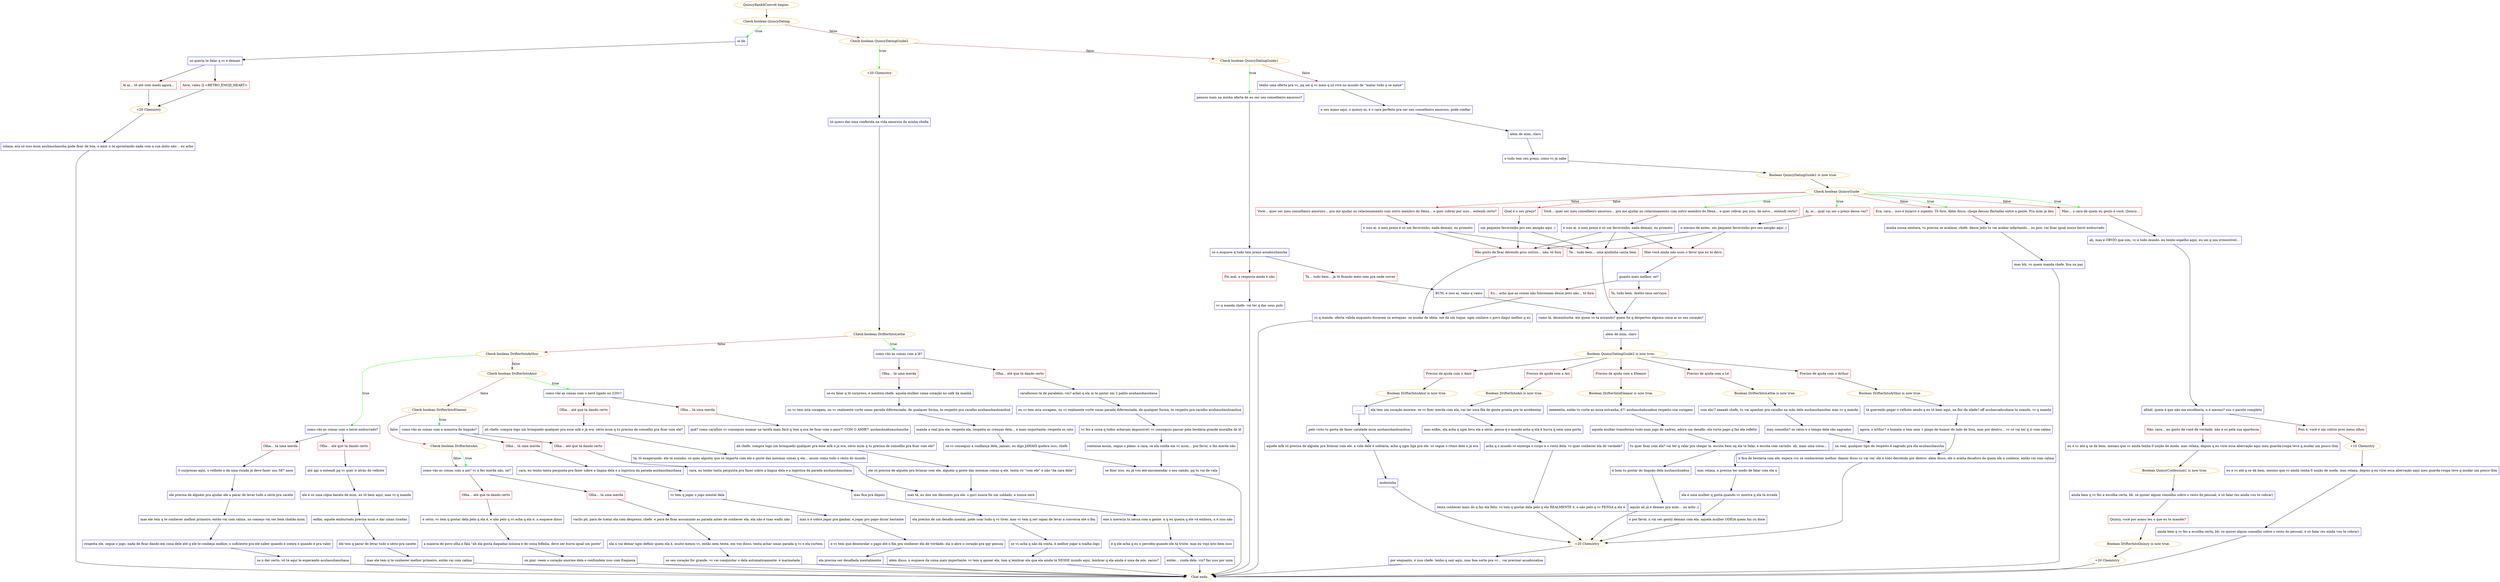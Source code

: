 digraph {
	"QuincyRank4Convo6 begins." [color=orange];
		"QuincyRank4Convo6 begins." -> j3584470309;
	j3584470309 [label="Check boolean QuincyDating",color=orange];
		j3584470309 -> j503908337 [label=true,color=green];
		j3584470309 -> j3491569830 [label=false,color=brown];
	j503908337 [label="oi bb",shape=box,color=blue];
		j503908337 -> j2443425973;
	j3491569830 [label="Check boolean QuincyDatingGuide2",color=orange];
		j3491569830 -> j3773604314 [label=true,color=green];
		j3491569830 -> j2786259275 [label=false,color=brown];
	j2443425973 [label="só queria te falar q vc é demais",shape=box,color=blue];
		j2443425973 -> j1159423089;
		j2443425973 -> j2326537123;
	j3773604314 [label="+20 Chemistry",color=orange];
		j3773604314 -> j1069799249;
	j2786259275 [label="Check boolean QuincyDatingGuide1",color=orange];
		j2786259275 -> j527494135 [label=true,color=green];
		j2786259275 -> j2575345745 [label=false,color=brown];
	j1159423089 [label="Ai ai… tô até com medo agora…",shape=box,color=red];
		j1159423089 -> j2477141069;
	j2326537123 [label="Aww, valeu Q <RETRO_EMOJI_HEART>",shape=box,color=red];
		j2326537123 -> j2477141069;
	j1069799249 [label="só quero dar uma conferida na vida amorosa da minha chefia",shape=box,color=blue];
		j1069799249 -> j827990467;
	j527494135 [label="pensou mais na minha oferta de eu ser seu conselheiro amoroso?",shape=box,color=blue];
		j527494135 -> j3068800474;
	j2575345745 [label="tenho uma oferta pra vc, pq sei q vc meio q só vive no mundo de \"matar tudo q se mexe\"",shape=box,color=blue];
		j2575345745 -> j2287309888;
	j2477141069 [label="+20 Chemistry",color=orange];
		j2477141069 -> j2892701303;
	j827990467 [label="Check boolean DrifterIntoLettie",color=orange];
		j827990467 -> j965358088 [label=true,color=green];
		j827990467 -> j3407252241 [label=false,color=brown];
	j3068800474 [label="só n esquece q tudo tem preço asuahsuhausha",shape=box,color=blue];
		j3068800474 -> j3724632289;
		j3068800474 -> j2194610556;
	j2287309888 [label="e seu mano aqui, o quincy-m, é o cara perfeito pra ser seu conselheiro amoroso, pode confiar",shape=box,color=blue];
		j2287309888 -> j489811109;
	j2892701303 [label="relaxa, era só isso msm aushaushausha pode ficar de boa, o amir n tá aprontando nada com a sua moto não… eu acho",shape=box,color=blue];
		j2892701303 -> "Chat ends.";
	j965358088 [label="como vão as coisas com a lê?",shape=box,color=blue];
		j965358088 -> j3034207908;
		j965358088 -> j586439878;
	j3407252241 [label="Check boolean DrifterIntoArthur",color=orange];
		j3407252241 -> j4161330480 [label=true,color=green];
		j3407252241 -> j3827004038 [label=false,color=brown];
	j3724632289 [label="Foi mal, a resposta ainda é não",shape=box,color=red];
		j3724632289 -> j3257040294;
	j2194610556 [label="Tá… tudo bem… já tô ficando meio sem pra onde correr",shape=box,color=red];
		j2194610556 -> j2295395458;
	j489811109 [label="além de mim, claro",shape=box,color=blue];
		j489811109 -> j73555464;
	"Chat ends." [color=orange];
	j3034207908 [label="Olha… até que tá dando certo",shape=box,color=red];
		j3034207908 -> j1071926865;
	j586439878 [label="Olha… tá uma merda",shape=box,color=red];
		j586439878 -> j2683466700;
	j4161330480 [label="como vão as coisas com o herói emburrado?",shape=box,color=blue];
		j4161330480 -> j2853146867;
		j4161330480 -> j2493797883;
	j3827004038 [label="Check boolean DrifterIntoAmir",color=orange];
		j3827004038 -> j3108394747 [label=true,color=green];
		j3827004038 -> j973123829 [label=false,color=brown];
	j3257040294 [label="vc q manda chefe. vai ter q dar seus pulo",shape=box,color=blue];
		j3257040294 -> "Chat ends.";
	j2295395458 [label="BUM, é isso aí, vamo q vamo",shape=box,color=blue];
		j2295395458 -> j2876367570;
	j73555464 [label="e tudo tem seu preço, como vc já sabe",shape=box,color=blue];
		j73555464 -> j134635863;
	j1071926865 [label="caralhoooo tá de parabéns, viu? achei q ela ia te jantar em 2 palito asuhasuhasuhasa",shape=box,color=blue];
		j1071926865 -> j859394814;
	j2683466700 [label="se eu falar q tô surpreso, é mentira chefe. aquela mulher come coração no café da manhã",shape=box,color=blue];
		j2683466700 -> j1586567514;
	j2853146867 [label="Olha… até que tá dando certo",shape=box,color=red];
		j2853146867 -> j4101579625;
	j2493797883 [label="Olha… tá uma merda",shape=box,color=red];
		j2493797883 -> j2939900534;
	j3108394747 [label="como vão as coisas com o nerd ligado no 220v?",shape=box,color=blue];
		j3108394747 -> j620160439;
		j3108394747 -> j3793009818;
	j973123829 [label="Check boolean DrifterIntoEleanor",color=orange];
		j973123829 -> j3705629864 [label=true,color=green];
		j973123829 -> j522636645 [label=false,color=brown];
	j2876367570 [label="vamo lá, desembucha. em quem vc tá mirando? quem foi q despertou alguma coisa aí no seu coração?",shape=box,color=blue];
		j2876367570 -> j3283624285;
	j134635863 [label="Boolean QuincyDatingGuide1 is now true.",color=orange];
		j134635863 -> j1294377651;
	j859394814 [label="ou vc tem mta coragem, ou vc realmente curte umas parada diferenciada. de qualquer forma, te respeito pra caralho asuhaushauhsauhsa",shape=box,color=blue];
		j859394814 -> j307624792;
	j1586567514 [label="ou vc tem mta coragem, ou vc realmente curte umas parada diferenciada. de qualquer forma, te respeito pra caralho asuhaushauhsauhsa",shape=box,color=blue];
		j1586567514 -> j4268950775;
	j4101579625 [label="até agr n entendi pq vc quer ir atrás do velhote",shape=box,color=blue];
		j4101579625 -> j2388415933;
	j2939900534 [label="0 surpresas aqui, o velhote n dá uma risada já deve fazer uns 587 anos",shape=box,color=blue];
		j2939900534 -> j2993072896;
	j620160439 [label="Olha… até que tá dando certo",shape=box,color=red];
		j620160439 -> j2067862274;
	j3793009818 [label="Olha… tá uma merda",shape=box,color=red];
		j3793009818 -> j430903408;
	j3705629864 [label="como vão as coisas com a monstra do linguão?",shape=box,color=blue];
		j3705629864 -> j699162687;
		j3705629864 -> j1985749465;
	j522636645 [label="Check boolean DrifterIntoAoi",color=orange];
		j522636645 -> j1293824776 [label=true,color=green];
		j522636645 -> j1293824776 [label=false,color=brown];
	j3283624285 [label="além de mim, claro",shape=box,color=blue];
		j3283624285 -> j2183745581;
	j1294377651 [label="Check boolean QuincyGuide",color=orange];
		j1294377651 -> j1908038935 [label=true,color=green];
		j1294377651 -> j2598163776 [label=true,color=green];
		j1294377651 -> j3031444120 [label=true,color=green];
		j1294377651 -> j3270902671 [label=true,color=green];
		j1294377651 -> j3761857146 [label=false,color=brown];
		j1294377651 -> j2016932859 [label=false,color=brown];
		j1294377651 -> j3031444120 [label=false,color=brown];
		j1294377651 -> j3270902671 [label=false,color=brown];
	j307624792 [label="vc fez a coisa q todos achavam impossível: vc conseguiu passar pela lendária grande muralha da lê",shape=box,color=blue];
		j307624792 -> j4200039075;
	j4268950775 [label="manda a real pra ela. respeita ela, respeita as crenças dela… e mais importante: respeita os rato",shape=box,color=blue];
		j4268950775 -> j775378944;
	j2388415933 [label="ele é só uma cópia barata de mim, eu tô bem aqui, mas vc q manda",shape=box,color=blue];
		j2388415933 -> j1317580480;
	j2993072896 [label="ele precisa de alguém pra ajudar ele a parar de levar tudo a sério pra cacete",shape=box,color=blue];
		j2993072896 -> j2571291045;
	j2067862274 [label="ah chefe, compra logo um brinquedo qualquer pra esse mlk e já era. sério msm q tu precisa de conselho pra ficar com ele?",shape=box,color=blue];
		j2067862274 -> j2786759404;
	j430903408 [label="quê? como caralhos vc conseguiu mamar na tarefa mais fácil q tem q era de ficar com o amir?! COM O AMIR?! aushauhsahsaushausha",shape=box,color=blue];
		j430903408 -> j1693728823;
	j699162687 [label="Olha… até que tá dando certo",shape=box,color=red];
		j699162687 -> j974193020;
	j1985749465 [label="Olha… tá uma merda",shape=box,color=red];
		j1985749465 -> j931707354;
	j1293824776 [label="como vão as coisas com a aoi? vc n fez merda não, né?",shape=box,color=blue];
		j1293824776 -> j819686408;
		j1293824776 -> j1314843959;
	j2183745581 [label="Boolean QuincyDatingGuide2 is now true.",color=orange];
		j2183745581 -> j3111539423;
		j2183745581 -> j2764969625;
		j2183745581 -> j349929919;
		j2183745581 -> j1695900022;
		j2183745581 -> j3897241729;
	j1908038935 [label="Você… quer ser meu conselheiro amoroso… pra me ajudar no relacionamento com outro membro do Hexa… e quer cobrar por isso, de novo… entendi certo?",shape=box,color=red];
		j1908038935 -> j2604940610;
	j2598163776 [label="Ai, ai… qual vai ser o preço dessa vez?",shape=box,color=red];
		j2598163776 -> j3768677106;
	j3031444120 [label="Eca, cara… isso é bizarro e nojento. Tô fora. Além disso, chega dessas flertadas entre a gente. Pra mim já deu",shape=box,color=red];
		j3031444120 -> j1237007887;
	j3270902671 [label="Mas… o cara de quem eu gosto é você, Quincy…",shape=box,color=red];
		j3270902671 -> j121018498;
	j3761857146 [label="Qual é o seu preço?",shape=box,color=red];
		j3761857146 -> j1787164572;
	j2016932859 [label="Você… quer ser meu conselheiro amoroso… pra me ajudar no relacionamento com outro membro do Hexa… e quer cobrar por isso… entendi certo?",shape=box,color=red];
		j2016932859 -> j1157493611;
	j4200039075 [label="continua assim, segue o plano. e cara, se ela confia em vc msm… por favor, n faz merda não",shape=box,color=blue];
		j4200039075 -> j3609664761;
	j775378944 [label="se vc conseguir a confiança dela, jamais, eu digo JAMAIS quebra isso, chefe",shape=box,color=blue];
		j775378944 -> j3609664761;
	j1317580480 [label="enfim, aquele emburrado precisa msm é dar umas risadas",shape=box,color=blue];
		j1317580480 -> j3965866854;
	j2571291045 [label="mas ele tem q te conhecer melhor primeiro, então vai com calma. no começo vai ser bem chatão msm",shape=box,color=blue];
		j2571291045 -> j1480171378;
	j2786759404 [label="tá, tô exagerando. ele tá sozinho, só quer alguém que se importe com ele e goste das mesmas coisas q ele… assim como todo o resto do mundo",shape=box,color=blue];
		j2786759404 -> j1917171071;
	j1693728823 [label="ah chefe, compra logo um brinquedo qualquer pra esse mlk e já era. sério msm q tu precisa de conselho pra ficar com ele?",shape=box,color=blue];
		j1693728823 -> j1378108657;
	j974193020 [label="cara, eu tenho tanta pergunta pra fazer sobre a língua dela e a logística da parada aushaushaushasa",shape=box,color=blue];
		j974193020 -> j2655221153;
	j931707354 [label="cara, eu tenho tanta pergunta pra fazer sobre a língua dela e a logística da parada aushaushaushasa",shape=box,color=blue];
		j931707354 -> j1889503554;
	j819686408 [label="Olha… até que tá dando certo",shape=box,color=red];
		j819686408 -> j4279670873;
	j1314843959 [label="Olha… tá uma merda",shape=box,color=red];
		j1314843959 -> j2901971881;
	j3111539423 [label="Preciso de ajuda com a Lê",shape=box,color=red];
		j3111539423 -> j316066971;
	j2764969625 [label="Preciso de ajuda com o Arthur",shape=box,color=red];
		j2764969625 -> j1569523269;
	j349929919 [label="Preciso de ajuda com o Amir",shape=box,color=red];
		j349929919 -> j1896332851;
	j1695900022 [label="Preciso de ajuda com a Eleanor",shape=box,color=red];
		j1695900022 -> j222929460;
	j3897241729 [label="Preciso de ajuda com a Aoi",shape=box,color=red];
		j3897241729 -> j2041660514;
	j2604940610 [label="é isso aí. e meu preço é só um favorzinho, nada demais. eu prometo",shape=box,color=blue];
		j2604940610 -> j3576648899;
		j2604940610 -> j1649517640;
		j2604940610 -> j492945433;
	j3768677106 [label="o mesmo de antes, um pequeno favorzinho pro seu amigão aqui ;)",shape=box,color=blue];
		j3768677106 -> j3576648899;
		j3768677106 -> j1649517640;
		j3768677106 -> j492945433;
	j1237007887 [label="minha nossa senhora, tu precisa se acalmar, chefe. desse jeito tu vai acabar infartando… ou pior, vai ficar igual nosso herói emburrado",shape=box,color=blue];
		j1237007887 -> j1823610015;
	j121018498 [label="ah, mas é ÓBVIO que sim, vc e todo mundo. eu tenho espelho aqui, eu sei q sou irresistível…",shape=box,color=blue];
		j121018498 -> j3650403431;
	j1787164572 [label="um pequeno favorzinho pro seu amigão aqui ;)",shape=box,color=blue];
		j1787164572 -> j1649517640;
		j1787164572 -> j492945433;
	j1157493611 [label="é isso aí. e meu preço é só um favorzinho, nada demais. eu prometo",shape=box,color=blue];
		j1157493611 -> j1649517640;
		j1157493611 -> j492945433;
	j3609664761 [label="se fizer isso, eu já vou até encomendar o seu caixão, pq tu vai de vala",shape=box,color=blue];
		j3609664761 -> "Chat ends.";
	j3965866854 [label="ele tem q parar de levar tudo a sério pra cacete",shape=box,color=blue];
		j3965866854 -> j638115499;
	j1480171378 [label="respeita ele, segue o jogo. nada de ficar dando em cima dele até q ele te conheça melhor, o suficiente pra ele saber quando é zoeira e quando é pra valer",shape=box,color=blue];
		j1480171378 -> j657424217;
	j1917171071 [label="mas tá, eu dou um desconto pra ele. o guri nunca foi um soldado, e nunca será",shape=box,color=blue];
		j1917171071 -> j2497691389;
	j1378108657 [label="ele só precisa de alguém pra brincar com ele, alguém q goste das mesmas coisas q ele. tenta rir \"com ele\" e não \"da cara dele\"",shape=box,color=blue];
		j1378108657 -> j1917171071;
	j2655221153 [label="mas fica pra depois",shape=box,color=blue];
		j2655221153 -> j1164083654;
	j1889503554 [label="vc tem q jogar o jogo mental dela",shape=box,color=blue];
		j1889503554 -> j1505888736;
	j4279670873 [label="é sério, vc tem q gostar dela pelo q ela é, e não pelo q vc acha q ela é. n esquece disso",shape=box,color=blue];
		j4279670873 -> j2179272865;
	j2901971881 [label="vacilo pô, para de tratar ela com desprezo, chefe. e para de ficar assumindo as parada antes de conhecer ela. ela não é tuas waifu não",shape=box,color=blue];
		j2901971881 -> j2942030364;
	j316066971 [label="Boolean DrifterIntoLettie is now true.",color=orange];
		j316066971 -> j2262858015;
	j1569523269 [label="Boolean DrifterIntoArthur is now true.",color=orange];
		j1569523269 -> j3244110767;
	j1896332851 [label="Boolean DrifterIntoAmir is now true.",color=orange];
		j1896332851 -> j3461245081;
	j222929460 [label="Boolean DrifterIntoEleanor is now true.",color=orange];
		j222929460 -> j2385694667;
	j2041660514 [label="Boolean DrifterIntoAoi is now true.",color=orange];
		j2041660514 -> j1284911761;
	j3576648899 [label="Mas você ainda não usou o favor que eu te devo",shape=box,color=red];
		j3576648899 -> j3469666852;
	j1649517640 [label="Não gosto de ficar devendo pros outros… não, tô fora",shape=box,color=red];
		j1649517640 -> j2025142203;
	j492945433 [label="Tá… tudo bem… uma ajudinha cairia bem",shape=box,color=red];
		j492945433 -> j2876367570;
	j1823610015 [label="mas blz, vc quem manda chefe. fica na paz",shape=box,color=blue];
		j1823610015 -> "Chat ends.";
	j3650403431 [label="afinal, quem é que não me escolheria, n é mesmo? sou o pacote completo",shape=box,color=blue];
		j3650403431 -> j42077540;
		j3650403431 -> j2319509684;
	j638115499 [label="mas ele tem q te conhecer melhor primeiro, então vai com calma",shape=box,color=blue];
		j638115499 -> "Chat ends.";
	j657424217 [label="se n der certo, vô tá aqui te esperando asuhasuhaushasa",shape=box,color=blue];
		j657424217 -> "Chat ends.";
	j2497691389 [label="ene n merecia tá nessa com a gente. n q eu queira q ele vá embora, n é isso não",shape=box,color=blue];
		j2497691389 -> j1359537228;
	j1164083654 [label="ela precisa de um desafio mental. pode usar tudo q vc tiver, mas vc tem q ser capaz de levar a conversa até o fim",shape=box,color=blue];
		j1164083654 -> j3154143593;
	j1505888736 [label="mas n é sobre jogar pra ganhar, é jogar pro papo durar bastante",shape=box,color=blue];
		j1505888736 -> j3886331547;
	j2179272865 [label="a maioria do povo olha e fala \"ah ela gosta daquelas música e de coisa fofinha, deve ser burra igual um poste\"",shape=box,color=blue];
		j2179272865 -> j1652919385;
	j2942030364 [label="ela n vai deixar ngm definir quem ela é, muito menos vc, então nem tenta. em vez disso, tenta achar umas parada q vc e ela curtem",shape=box,color=blue];
		j2942030364 -> j2976318820;
	j2262858015 [label="com ela!? aaaaah chefe, tu vai apanhar pra caralho na mão dela aushaushaushas mas vc q manda",shape=box,color=blue];
		j2262858015 -> j2653642553;
	j3244110767 [label="tá querendo pegar o velhote sendo q eu tô bem aqui, na flor da idade? aff asuhasuahsuhasa to zoando, vc q manda",shape=box,color=blue];
		j3244110767 -> j3629566627;
	j3461245081 [label="......",shape=box,color=blue];
		j3461245081 -> j1168338085;
	j2385694667 [label="eeeeeeita, então tu curte as mina estranha, é?! aushaushahsuahsa respeito sua coragem",shape=box,color=blue];
		j2385694667 -> j2610571288;
	j1284911761 [label="ela tem um coração enorme. se vc fizer merda com ela, vai ter uma fila de gente pronta pra te arrebentar",shape=box,color=blue];
		j1284911761 -> j3679706820;
	j3469666852 [label="quanto mais melhor, né?",shape=box,color=blue];
		j3469666852 -> j3561799089;
		j3469666852 -> j2718993278;
	j2025142203 [label="vc q manda. oferta válida enquanto durarem os estoques. se mudar de ideia, me dá um toque. ngm conhece o povo daqui melhor q eu",shape=box,color=blue];
		j2025142203 -> "Chat ends.";
	j42077540 [label="Não, cara… eu gosto de você de verdade, não é só pela sua aparência",shape=box,color=red];
		j42077540 -> j2081633221;
	j2319509684 [label="Pois é, você é um colírio pros meus olhos",shape=box,color=red];
		j2319509684 -> j775644171;
	j1359537228 [label="é q ele acha q eu n percebo quando ele tá triste, mas eu vejo mto bem isso",shape=box,color=blue];
		j1359537228 -> j756329613;
	j3154143593 [label="se vc acha q não dá conta, é melhor jogar a toalha logo",shape=box,color=blue];
		j3154143593 -> j3651659066;
	j3886331547 [label="e vc tem que desenrolar o papo até o fim pra conhecer ela de verdade. ela n abre o coração pra qqr pessoa",shape=box,color=blue];
		j3886331547 -> j814543306;
	j1652919385 [label="ou pior, veem o coração enorme dela e confundem isso com fraqueza",shape=box,color=blue];
		j1652919385 -> "Chat ends.";
	j2976318820 [label="se seu coração for grande, vc vai conquistar o dela automaticamente. é marmelada",shape=box,color=blue];
		j2976318820 -> "Chat ends.";
	j2653642553 [label="meu conselho? os ratos e o tempo dela são sagrados",shape=box,color=blue];
		j2653642553 -> j2933630963;
	j3629566627 [label="agora, o arthur? o homem n tem nem 1 pingo de humor do lado de fora, mas por dentro… vc só vai ter q ir com calma",shape=box,color=blue];
		j3629566627 -> j593682124;
	j1168338085 [label="pelo visto tu gosta de fazer caridade msm aushaushauhsauhsa",shape=box,color=blue];
		j1168338085 -> j4258352462;
	j2610571288 [label="aquela mulher transforma tudo num jogo de xadrez, adora um desafio. ela curte papo q faz ela refletir",shape=box,color=blue];
		j2610571288 -> j375512611;
	j3679706820 [label="mas enfim, ela acha q ngm leva ela a sério, pensa q o mundo acha q ela é burra q nem uma porta",shape=box,color=blue];
		j3679706820 -> j1523593891;
	j3561799089 [label="Eu… acho que as coisas não funcionam desse jeito não… tô fora",shape=box,color=red];
		j3561799089 -> j2025142203;
	j2718993278 [label="Tá, tudo bem. Aceito seus serviços",shape=box,color=red];
		j2718993278 -> j2876367570;
	j2081633221 [label="eu e vc até q se dá bem, mesmo que vc ainda tenha 0 noção de moda. mas relaxa, depois q eu virei essa aberração aqui meu guarda-roupa teve q mudar um pouco tbm",shape=box,color=blue];
		j2081633221 -> j3245862655;
	j775644171 [label="+10 Chemistry",color=orange];
		j775644171 -> j1517614269;
	j756329613 [label="então… cuida dele, viu? faz isso por mim",shape=box,color=blue];
		j756329613 -> "Chat ends.";
	j3651659066 [label="além disso, n esquece da coisa mais importante: vc tem q apoiar ela, tem q lembrar ela que ela ainda tá NESSE mundo aqui, lembrar q ela ainda é uma de nós, sacou?",shape=box,color=blue];
		j3651659066 -> "Chat ends.";
	j814543306 [label="ela precisa ser desafiada mentalmente",shape=box,color=blue];
		j814543306 -> "Chat ends.";
	j2933630963 [label="na real, qualquer tipo de respeito é sagrado pra ela asuhaushausha",shape=box,color=blue];
		j2933630963 -> j2084165640;
	j593682124 [label="n fica de besteria com ele, espera vcs se conhecerem melhor. depois disso vc vai ver, ele é todo derretido por dentro. além disso, ele n aceita desaforo de quem ele n conhece, então vai com calma",shape=box,color=blue];
		j593682124 -> j1844608257;
	j4258352462 [label="aquele mlk só precisa de alguém pra brincar com ele. a vida dele é solitária, acha q ngm liga pra ele. só segue o ritmo dele e já era",shape=box,color=blue];
		j4258352462 -> j2698541788;
	j375512611 [label="tu quer ficar com ela? vai ter q ralar pra chegar lá. escuta bem oq ela te falar, e escuta com carinho. ah, mais uma coisa…",shape=box,color=blue];
		j375512611 -> j321907495;
	j1523593891 [label="acha q o mundo só enxerga o corpo e o rosto dela. vc quer conhecer ela de verdade?",shape=box,color=blue];
		j1523593891 -> j496872987;
	j3245862655 [label="Boolean QuincyConfession1 is now true.",color=orange];
		j3245862655 -> j3029508047;
	j1517614269 [label="eu e vc até q se dá bem, mesmo que vc ainda tenha 0 noção de moda. mas relaxa, depois q eu virei essa aberração aqui meu guarda-roupa teve q mudar um pouco tbm",shape=box,color=blue];
		j1517614269 -> j3702517036;
	j2084165640 [label="mas relaxa, n precisa ter medo de falar com ela n",shape=box,color=blue];
		j2084165640 -> j1041886554;
	j1844608257 [label="+20 Chemistry",color=orange];
		j1844608257 -> j1048324225;
	j2698541788 [label="molezinha",shape=box,color=blue];
		j2698541788 -> j1844608257;
	j321907495 [label="é bom tu gostar do linguão dela aushaushuahsa",shape=box,color=blue];
		j321907495 -> j2774384119;
	j496872987 [label="tenta conhecer mais do q faz ela feliz. vc tem q gostar dela pelo q ela REALMENTE é, e não pelo q vc PENSA q ela é",shape=box,color=blue];
		j496872987 -> j1844608257;
	j3029508047 [label="ainda bem q vc fez a escolha certa, bb. se quiser algum conselho sobre o resto do pessoal, é só falar (eu ainda vou te cobrar)",shape=box,color=blue];
		j3029508047 -> j1205765330;
	j3702517036 [label="ainda bem q vc fez a escolha certa, bb. se quiser algum conselho sobre o resto do pessoal, é só falar (eu ainda vou te cobrar)",shape=box,color=blue];
		j3702517036 -> "Chat ends.";
	j1041886554 [label="ela é uma mulher q gosta quando vc mostra q ela tá errada",shape=box,color=blue];
		j1041886554 -> j3904914130;
	j1048324225 [label="por enquanto, é isso chefe. tenho q sair aqui, mas boa sorte pra vc… vai precisar asuahsuahsa",shape=box,color=blue];
		j1048324225 -> "Chat ends.";
	j2774384119 [label="aquilo ali já é demais pra mim… eu acho ;)",shape=box,color=blue];
		j2774384119 -> j1844608257;
	j1205765330 [label="Quincy, você por acaso leu o que eu te mandei?",shape=box,color=red];
		j1205765330 -> j3495181317;
	j3904914130 [label="e por favor, n vai ser gentil demais com ela. aquela mulher ODEIA quem faz cu doce",shape=box,color=blue];
		j3904914130 -> j1844608257;
	j3495181317 [label="Boolean DrifterIntoQuincy is now true.",color=orange];
		j3495181317 -> j2895199346;
	j2895199346 [label="+20 Chemistry",color=orange];
		j2895199346 -> "Chat ends.";
}